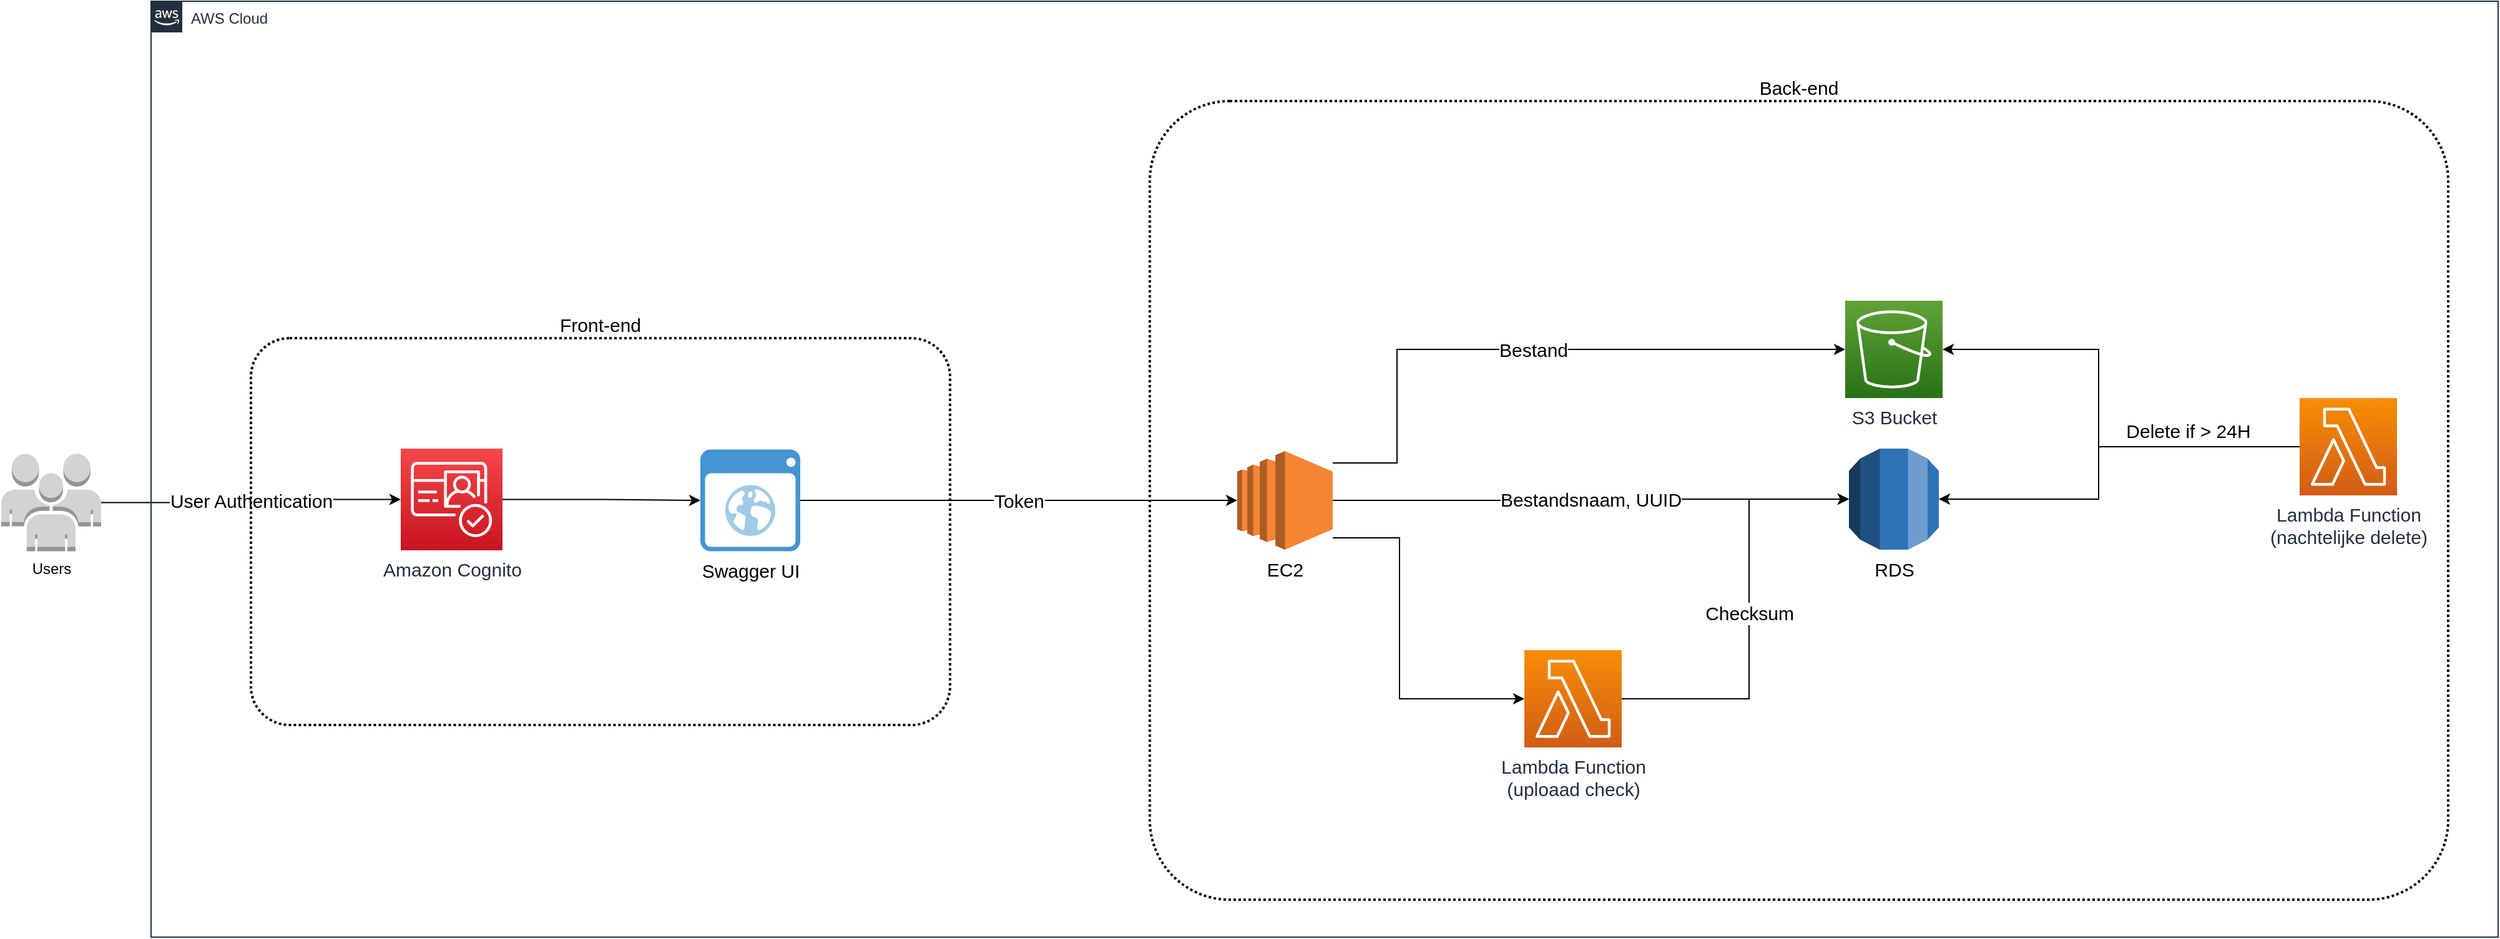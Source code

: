 <mxfile version="15.4.0" type="device"><diagram id="Ht1M8jgEwFfnCIfOTk4-" name="Page-1"><mxGraphModel dx="2130" dy="998" grid="1" gridSize="10" guides="1" tooltips="1" connect="1" arrows="1" fold="1" page="1" pageScale="1" pageWidth="1169" pageHeight="827" math="0" shadow="0"><root><mxCell id="0"/><mxCell id="1" parent="0"/><mxCell id="9-36d_1q0up2trK1Ym7z-14" value="User Authentication" style="edgeStyle=orthogonalEdgeStyle;rounded=0;orthogonalLoop=1;jettySize=auto;html=1;exitX=1;exitY=0.5;exitDx=0;exitDy=0;exitPerimeter=0;fontSize=15;" parent="1" source="9-36d_1q0up2trK1Ym7z-2" target="9-36d_1q0up2trK1Ym7z-13" edge="1"><mxGeometry relative="1" as="geometry"/></mxCell><mxCell id="9-36d_1q0up2trK1Ym7z-2" value="Users" style="outlineConnect=0;dashed=0;verticalLabelPosition=bottom;verticalAlign=top;align=center;html=1;shape=mxgraph.aws3.users;fillColor=#D2D3D3;gradientColor=none;" parent="1" vertex="1"><mxGeometry y="402.75" width="80" height="78" as="geometry"/></mxCell><mxCell id="9-36d_1q0up2trK1Ym7z-9" value="AWS Cloud" style="points=[[0,0],[0.25,0],[0.5,0],[0.75,0],[1,0],[1,0.25],[1,0.5],[1,0.75],[1,1],[0.75,1],[0.5,1],[0.25,1],[0,1],[0,0.75],[0,0.5],[0,0.25]];outlineConnect=0;gradientColor=none;html=1;whiteSpace=wrap;fontSize=12;fontStyle=0;shape=mxgraph.aws4.group;grIcon=mxgraph.aws4.group_aws_cloud_alt;strokeColor=#232F3E;fillColor=none;verticalAlign=top;align=left;spacingLeft=30;fontColor=#232F3E;dashed=0;" parent="1" vertex="1"><mxGeometry x="120" y="40" width="1880" height="750" as="geometry"/></mxCell><mxCell id="9-36d_1q0up2trK1Ym7z-11" value="Front-end" style="rounded=1;arcSize=10;dashed=1;fillColor=none;gradientColor=none;dashPattern=1 1;strokeWidth=2;fontSize=15;align=center;labelPosition=center;verticalLabelPosition=top;verticalAlign=bottom;" parent="1" vertex="1"><mxGeometry x="200" y="310" width="560" height="310" as="geometry"/></mxCell><mxCell id="BUkC6G9Ewzr8UuymRlbz-5" style="edgeStyle=orthogonalEdgeStyle;rounded=0;orthogonalLoop=1;jettySize=auto;html=1;" parent="1" source="9-36d_1q0up2trK1Ym7z-13" target="BUkC6G9Ewzr8UuymRlbz-1" edge="1"><mxGeometry relative="1" as="geometry"/></mxCell><mxCell id="9-36d_1q0up2trK1Ym7z-13" value="Amazon Cognito" style="sketch=0;points=[[0,0,0],[0.25,0,0],[0.5,0,0],[0.75,0,0],[1,0,0],[0,1,0],[0.25,1,0],[0.5,1,0],[0.75,1,0],[1,1,0],[0,0.25,0],[0,0.5,0],[0,0.75,0],[1,0.25,0],[1,0.5,0],[1,0.75,0]];outlineConnect=0;fontColor=#232F3E;gradientColor=#F54749;gradientDirection=north;fillColor=#C7131F;strokeColor=#ffffff;dashed=0;verticalLabelPosition=bottom;verticalAlign=top;align=center;html=1;fontSize=15;fontStyle=0;aspect=fixed;shape=mxgraph.aws4.resourceIcon;resIcon=mxgraph.aws4.cognito;" parent="1" vertex="1"><mxGeometry x="320" y="398.5" width="81.5" height="81.5" as="geometry"/></mxCell><mxCell id="9-36d_1q0up2trK1Ym7z-19" value="Back-end&#10;" style="rounded=1;arcSize=10;dashed=1;fillColor=none;gradientColor=none;dashPattern=1 1;strokeWidth=2;fontSize=15;align=center;labelPosition=center;verticalLabelPosition=top;verticalAlign=bottom;spacing=-16;" parent="1" vertex="1"><mxGeometry x="920" y="120" width="1040" height="640" as="geometry"/></mxCell><mxCell id="9-36d_1q0up2trK1Ym7z-25" value="Bestand" style="edgeStyle=orthogonalEdgeStyle;rounded=0;orthogonalLoop=1;jettySize=auto;html=1;entryX=0;entryY=0.5;entryDx=0;entryDy=0;entryPerimeter=0;fontSize=15;" parent="1" source="9-36d_1q0up2trK1Ym7z-20" target="9-36d_1q0up2trK1Ym7z-24" edge="1"><mxGeometry relative="1" as="geometry"><Array as="points"><mxPoint x="1118" y="410"/><mxPoint x="1118" y="319"/></Array></mxGeometry></mxCell><mxCell id="9-36d_1q0up2trK1Ym7z-27" style="edgeStyle=orthogonalEdgeStyle;rounded=0;orthogonalLoop=1;jettySize=auto;html=1;fontSize=15;entryX=0;entryY=0.5;entryDx=0;entryDy=0;entryPerimeter=0;" parent="1" source="9-36d_1q0up2trK1Ym7z-20" target="9-36d_1q0up2trK1Ym7z-28" edge="1"><mxGeometry relative="1" as="geometry"><mxPoint x="1210.0" y="319.5" as="targetPoint"/><Array as="points"><mxPoint x="1120" y="470"/><mxPoint x="1120" y="599"/></Array></mxGeometry></mxCell><mxCell id="9-36d_1q0up2trK1Ym7z-31" value="Bestandsnaam, UUID" style="edgeStyle=orthogonalEdgeStyle;rounded=0;orthogonalLoop=1;jettySize=auto;html=1;exitX=1;exitY=0.5;exitDx=0;exitDy=0;exitPerimeter=0;fontSize=15;" parent="1" source="9-36d_1q0up2trK1Ym7z-20" target="9-36d_1q0up2trK1Ym7z-29" edge="1"><mxGeometry relative="1" as="geometry"/></mxCell><mxCell id="9-36d_1q0up2trK1Ym7z-20" value="EC2" style="outlineConnect=0;dashed=0;verticalLabelPosition=bottom;verticalAlign=top;align=center;html=1;shape=mxgraph.aws3.ec2;fillColor=#F58534;gradientColor=none;fontSize=15;" parent="1" vertex="1"><mxGeometry x="990" y="400.5" width="76.5" height="79" as="geometry"/></mxCell><mxCell id="9-36d_1q0up2trK1Ym7z-24" value="S3 Bucket" style="sketch=0;points=[[0,0,0],[0.25,0,0],[0.5,0,0],[0.75,0,0],[1,0,0],[0,1,0],[0.25,1,0],[0.5,1,0],[0.75,1,0],[1,1,0],[0,0.25,0],[0,0.5,0],[0,0.75,0],[1,0.25,0],[1,0.5,0],[1,0.75,0]];outlineConnect=0;fontColor=#232F3E;gradientColor=#60A337;gradientDirection=north;fillColor=#277116;strokeColor=#ffffff;dashed=0;verticalLabelPosition=bottom;verticalAlign=top;align=center;html=1;fontSize=15;fontStyle=0;aspect=fixed;shape=mxgraph.aws4.resourceIcon;resIcon=mxgraph.aws4.s3;" parent="1" vertex="1"><mxGeometry x="1477" y="280" width="78" height="78" as="geometry"/></mxCell><mxCell id="9-36d_1q0up2trK1Ym7z-30" value="Checksum" style="edgeStyle=orthogonalEdgeStyle;rounded=0;orthogonalLoop=1;jettySize=auto;html=1;entryX=0;entryY=0.5;entryDx=0;entryDy=0;entryPerimeter=0;fontSize=15;" parent="1" source="9-36d_1q0up2trK1Ym7z-28" target="9-36d_1q0up2trK1Ym7z-29" edge="1"><mxGeometry relative="1" as="geometry"><Array as="points"><mxPoint x="1400" y="599"/><mxPoint x="1400" y="439"/></Array></mxGeometry></mxCell><mxCell id="9-36d_1q0up2trK1Ym7z-28" value="Lambda Function&lt;br&gt;(uploaad check)" style="sketch=0;points=[[0,0,0],[0.25,0,0],[0.5,0,0],[0.75,0,0],[1,0,0],[0,1,0],[0.25,1,0],[0.5,1,0],[0.75,1,0],[1,1,0],[0,0.25,0],[0,0.5,0],[0,0.75,0],[1,0.25,0],[1,0.5,0],[1,0.75,0]];outlineConnect=0;fontColor=#232F3E;gradientColor=#F78E04;gradientDirection=north;fillColor=#D05C17;strokeColor=#ffffff;dashed=0;verticalLabelPosition=bottom;verticalAlign=top;align=center;html=1;fontSize=15;fontStyle=0;aspect=fixed;shape=mxgraph.aws4.resourceIcon;resIcon=mxgraph.aws4.lambda;" parent="1" vertex="1"><mxGeometry x="1220" y="560" width="78" height="78" as="geometry"/></mxCell><mxCell id="9-36d_1q0up2trK1Ym7z-29" value="RDS" style="outlineConnect=0;dashed=0;verticalLabelPosition=bottom;verticalAlign=top;align=center;html=1;shape=mxgraph.aws3.rds;fillColor=#2E73B8;gradientColor=none;fontSize=15;" parent="1" vertex="1"><mxGeometry x="1480" y="398.5" width="72" height="81" as="geometry"/></mxCell><mxCell id="9-36d_1q0up2trK1Ym7z-34" style="edgeStyle=orthogonalEdgeStyle;rounded=0;orthogonalLoop=1;jettySize=auto;html=1;fontSize=15;" parent="1" source="9-36d_1q0up2trK1Ym7z-32" target="9-36d_1q0up2trK1Ym7z-24" edge="1"><mxGeometry relative="1" as="geometry"><Array as="points"><mxPoint x="1680" y="397"/><mxPoint x="1680" y="319"/></Array></mxGeometry></mxCell><mxCell id="9-36d_1q0up2trK1Ym7z-35" style="edgeStyle=orthogonalEdgeStyle;rounded=0;orthogonalLoop=1;jettySize=auto;html=1;fontSize=15;" parent="1" source="9-36d_1q0up2trK1Ym7z-32" target="9-36d_1q0up2trK1Ym7z-29" edge="1"><mxGeometry relative="1" as="geometry"><Array as="points"><mxPoint x="1680" y="397"/><mxPoint x="1680" y="439"/></Array></mxGeometry></mxCell><mxCell id="9-36d_1q0up2trK1Ym7z-32" value="&lt;span style=&quot;font-size: 15px&quot;&gt;Lambda Function&lt;br&gt;(nachtelijke delete)&lt;br&gt;&lt;/span&gt;" style="sketch=0;points=[[0,0,0],[0.25,0,0],[0.5,0,0],[0.75,0,0],[1,0,0],[0,1,0],[0.25,1,0],[0.5,1,0],[0.75,1,0],[1,1,0],[0,0.25,0],[0,0.5,0],[0,0.75,0],[1,0.25,0],[1,0.5,0],[1,0.75,0]];outlineConnect=0;fontColor=#232F3E;gradientColor=#F78E04;gradientDirection=north;fillColor=#D05C17;strokeColor=#ffffff;dashed=0;verticalLabelPosition=bottom;verticalAlign=top;align=center;html=1;fontSize=12;fontStyle=0;aspect=fixed;shape=mxgraph.aws4.resourceIcon;resIcon=mxgraph.aws4.lambda;" parent="1" vertex="1"><mxGeometry x="1841" y="358" width="78" height="78" as="geometry"/></mxCell><mxCell id="9-36d_1q0up2trK1Ym7z-37" value="Delete if &amp;gt; 24H" style="text;html=1;strokeColor=none;fillColor=none;align=center;verticalAlign=middle;whiteSpace=wrap;rounded=0;fontSize=15;" parent="1" vertex="1"><mxGeometry x="1694" y="368.5" width="116" height="30" as="geometry"/></mxCell><mxCell id="BUkC6G9Ewzr8UuymRlbz-6" value="Token" style="edgeStyle=orthogonalEdgeStyle;rounded=0;orthogonalLoop=1;jettySize=auto;html=1;fontSize=15;" parent="1" source="BUkC6G9Ewzr8UuymRlbz-1" target="9-36d_1q0up2trK1Ym7z-20" edge="1"><mxGeometry relative="1" as="geometry"/></mxCell><mxCell id="BUkC6G9Ewzr8UuymRlbz-1" value="Swagger UI" style="shadow=0;dashed=0;html=1;strokeColor=none;fillColor=#4495D1;labelPosition=center;verticalLabelPosition=bottom;verticalAlign=top;align=center;outlineConnect=0;shape=mxgraph.veeam.2d.web_ui;fontSize=15;" parent="1" vertex="1"><mxGeometry x="560" y="399.25" width="80" height="81.5" as="geometry"/></mxCell></root></mxGraphModel></diagram></mxfile>